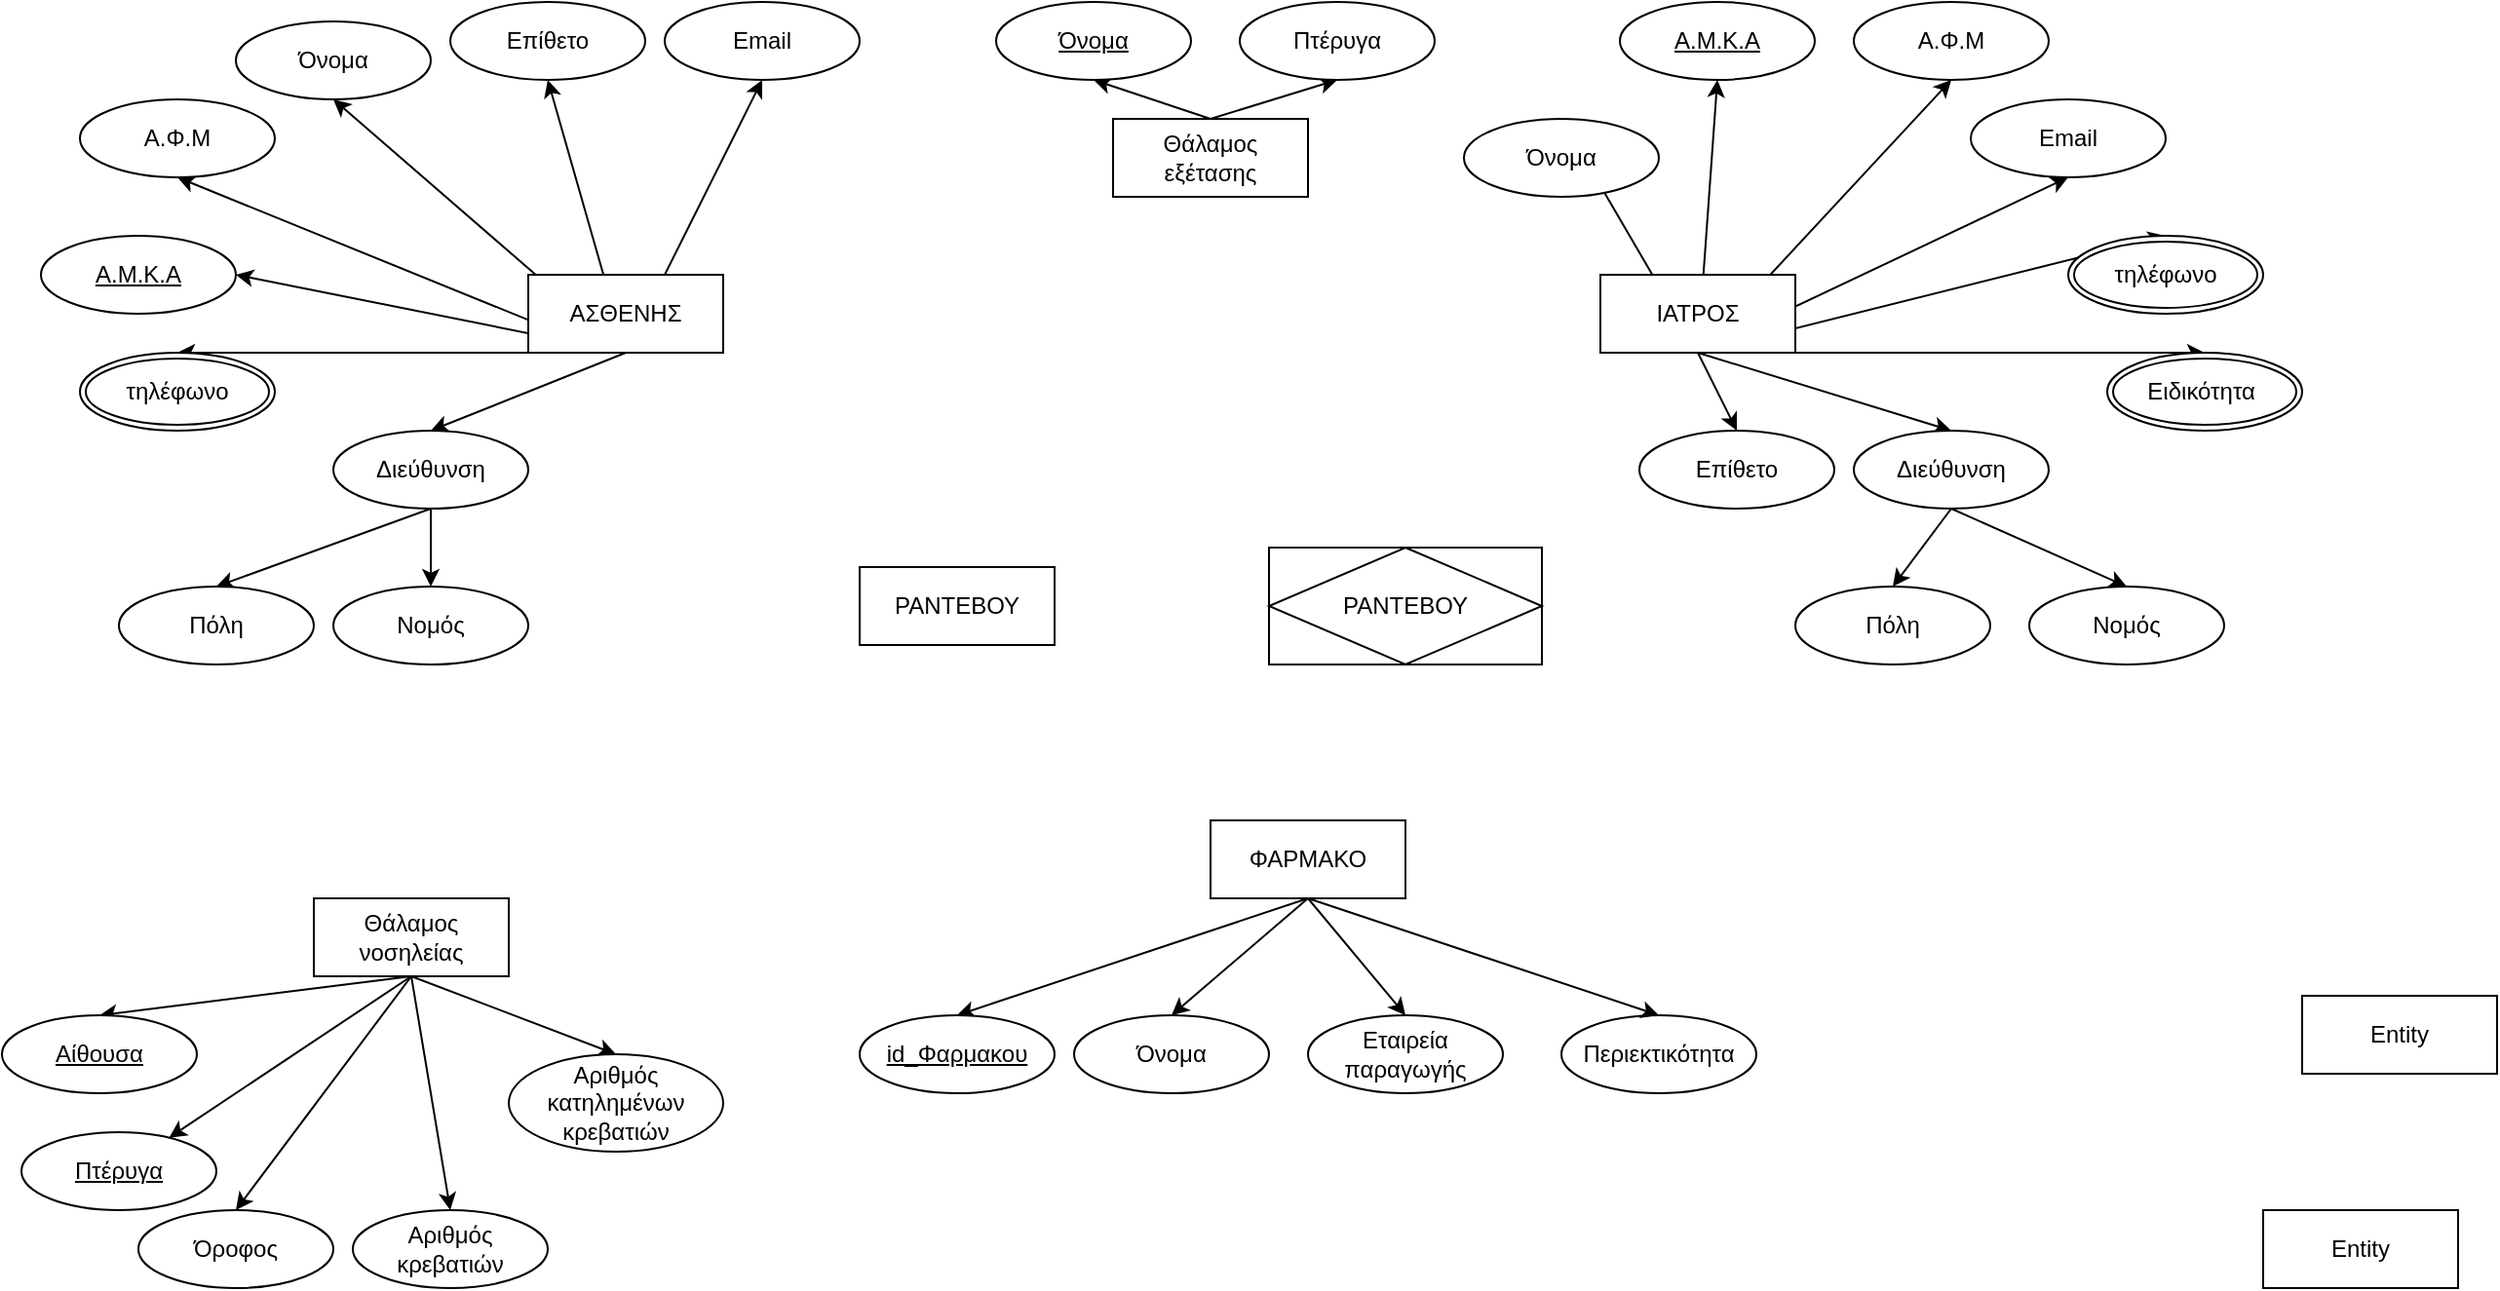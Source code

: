 <mxfile version="22.1.5" type="device">
  <diagram id="R2lEEEUBdFMjLlhIrx00" name="Page-1">
    <mxGraphModel dx="2537" dy="1034" grid="1" gridSize="10" guides="1" tooltips="1" connect="1" arrows="1" fold="1" page="1" pageScale="1" pageWidth="850" pageHeight="1100" math="0" shadow="0" extFonts="Permanent Marker^https://fonts.googleapis.com/css?family=Permanent+Marker">
      <root>
        <mxCell id="0" />
        <mxCell id="1" parent="0" />
        <mxCell id="Y_Nko6VUm1h7sYiDKznF-49" style="rounded=0;orthogonalLoop=1;jettySize=auto;html=1;exitX=0.5;exitY=1;exitDx=0;exitDy=0;entryX=0.5;entryY=0;entryDx=0;entryDy=0;" parent="1" source="Y_Nko6VUm1h7sYiDKznF-1" target="Y_Nko6VUm1h7sYiDKznF-43" edge="1">
          <mxGeometry relative="1" as="geometry" />
        </mxCell>
        <mxCell id="Y_Nko6VUm1h7sYiDKznF-51" style="rounded=0;orthogonalLoop=1;jettySize=auto;html=1;exitX=0.5;exitY=1;exitDx=0;exitDy=0;entryX=0.5;entryY=1;entryDx=0;entryDy=0;" parent="1" source="Y_Nko6VUm1h7sYiDKznF-1" target="Y_Nko6VUm1h7sYiDKznF-7" edge="1">
          <mxGeometry relative="1" as="geometry" />
        </mxCell>
        <mxCell id="Y_Nko6VUm1h7sYiDKznF-53" style="rounded=0;orthogonalLoop=1;jettySize=auto;html=1;exitX=0.5;exitY=1;exitDx=0;exitDy=0;entryX=0.5;entryY=1;entryDx=0;entryDy=0;" parent="1" source="Y_Nko6VUm1h7sYiDKznF-1" target="Y_Nko6VUm1h7sYiDKznF-35" edge="1">
          <mxGeometry relative="1" as="geometry" />
        </mxCell>
        <mxCell id="Y_Nko6VUm1h7sYiDKznF-54" style="rounded=0;orthogonalLoop=1;jettySize=auto;html=1;exitX=0.5;exitY=1;exitDx=0;exitDy=0;entryX=0.5;entryY=0;entryDx=0;entryDy=0;" parent="1" source="Y_Nko6VUm1h7sYiDKznF-1" target="Y_Nko6VUm1h7sYiDKznF-39" edge="1">
          <mxGeometry relative="1" as="geometry" />
        </mxCell>
        <mxCell id="Y_Nko6VUm1h7sYiDKznF-55" style="rounded=0;orthogonalLoop=1;jettySize=auto;html=1;exitX=0.5;exitY=1;exitDx=0;exitDy=0;entryX=0.5;entryY=1;entryDx=0;entryDy=0;" parent="1" source="Y_Nko6VUm1h7sYiDKznF-1" target="Y_Nko6VUm1h7sYiDKznF-38" edge="1">
          <mxGeometry relative="1" as="geometry" />
        </mxCell>
        <mxCell id="Y_Nko6VUm1h7sYiDKznF-58" style="rounded=0;orthogonalLoop=1;jettySize=auto;html=1;exitX=0.5;exitY=1;exitDx=0;exitDy=0;entryX=0.5;entryY=0;entryDx=0;entryDy=0;" parent="1" source="Y_Nko6VUm1h7sYiDKznF-1" target="Y_Nko6VUm1h7sYiDKznF-36" edge="1">
          <mxGeometry relative="1" as="geometry" />
        </mxCell>
        <mxCell id="Y_Nko6VUm1h7sYiDKznF-60" style="rounded=0;orthogonalLoop=1;jettySize=auto;html=1;exitX=0.5;exitY=1;exitDx=0;exitDy=0;entryX=0.5;entryY=0;entryDx=0;entryDy=0;" parent="1" source="Y_Nko6VUm1h7sYiDKznF-1" target="Y_Nko6VUm1h7sYiDKznF-59" edge="1">
          <mxGeometry relative="1" as="geometry" />
        </mxCell>
        <mxCell id="Y_Nko6VUm1h7sYiDKznF-1" value="ΙΑΤΡΟΣ" style="whiteSpace=wrap;html=1;align=center;gradientColor=none;glass=0;" parent="1" vertex="1">
          <mxGeometry x="610" y="200" width="100" height="40" as="geometry" />
        </mxCell>
        <mxCell id="Y_Nko6VUm1h7sYiDKznF-27" style="rounded=0;orthogonalLoop=1;jettySize=auto;html=1;exitX=0.5;exitY=1;exitDx=0;exitDy=0;entryX=0.5;entryY=0;entryDx=0;entryDy=0;" parent="1" source="Y_Nko6VUm1h7sYiDKznF-2" target="Y_Nko6VUm1h7sYiDKznF-8" edge="1">
          <mxGeometry relative="1" as="geometry" />
        </mxCell>
        <mxCell id="Y_Nko6VUm1h7sYiDKznF-28" style="rounded=0;orthogonalLoop=1;jettySize=auto;html=1;exitX=0.5;exitY=1;exitDx=0;exitDy=0;entryX=0.5;entryY=0;entryDx=0;entryDy=0;" parent="1" source="Y_Nko6VUm1h7sYiDKznF-2" target="Y_Nko6VUm1h7sYiDKznF-11" edge="1">
          <mxGeometry relative="1" as="geometry" />
        </mxCell>
        <mxCell id="Y_Nko6VUm1h7sYiDKznF-29" style="rounded=0;orthogonalLoop=1;jettySize=auto;html=1;entryX=1;entryY=0.5;entryDx=0;entryDy=0;exitX=0.5;exitY=1;exitDx=0;exitDy=0;" parent="1" source="Y_Nko6VUm1h7sYiDKznF-2" target="Y_Nko6VUm1h7sYiDKznF-5" edge="1">
          <mxGeometry relative="1" as="geometry">
            <mxPoint x="60" y="200" as="sourcePoint" />
          </mxGeometry>
        </mxCell>
        <mxCell id="Y_Nko6VUm1h7sYiDKznF-30" style="rounded=0;orthogonalLoop=1;jettySize=auto;html=1;exitX=0.41;exitY=0.996;exitDx=0;exitDy=0;entryX=0.5;entryY=1;entryDx=0;entryDy=0;exitPerimeter=0;" parent="1" source="Y_Nko6VUm1h7sYiDKznF-2" target="Y_Nko6VUm1h7sYiDKznF-4" edge="1">
          <mxGeometry relative="1" as="geometry" />
        </mxCell>
        <mxCell id="Y_Nko6VUm1h7sYiDKznF-31" style="rounded=0;orthogonalLoop=1;jettySize=auto;html=1;exitX=0.5;exitY=1;exitDx=0;exitDy=0;entryX=0.5;entryY=1;entryDx=0;entryDy=0;" parent="1" source="Y_Nko6VUm1h7sYiDKznF-2" target="Y_Nko6VUm1h7sYiDKznF-10" edge="1">
          <mxGeometry relative="1" as="geometry" />
        </mxCell>
        <mxCell id="Y_Nko6VUm1h7sYiDKznF-32" style="rounded=0;orthogonalLoop=1;jettySize=auto;html=1;exitX=0.5;exitY=1;exitDx=0;exitDy=0;entryX=0.5;entryY=1;entryDx=0;entryDy=0;" parent="1" source="Y_Nko6VUm1h7sYiDKznF-2" target="Y_Nko6VUm1h7sYiDKznF-9" edge="1">
          <mxGeometry relative="1" as="geometry" />
        </mxCell>
        <mxCell id="Y_Nko6VUm1h7sYiDKznF-33" style="rounded=0;orthogonalLoop=1;jettySize=auto;html=1;exitX=0.5;exitY=1;exitDx=0;exitDy=0;entryX=0.5;entryY=1;entryDx=0;entryDy=0;" parent="1" source="Y_Nko6VUm1h7sYiDKznF-2" target="Y_Nko6VUm1h7sYiDKznF-13" edge="1">
          <mxGeometry relative="1" as="geometry" />
        </mxCell>
        <mxCell id="Y_Nko6VUm1h7sYiDKznF-2" value="ΑΣΘΕΝΗΣ" style="whiteSpace=wrap;html=1;align=center;" parent="1" vertex="1">
          <mxGeometry x="60" y="200" width="100" height="40" as="geometry" />
        </mxCell>
        <mxCell id="Y_Nko6VUm1h7sYiDKznF-4" value="Α.Φ.Μ" style="ellipse;whiteSpace=wrap;html=1;align=center;" parent="1" vertex="1">
          <mxGeometry x="-170" y="110" width="100" height="40" as="geometry" />
        </mxCell>
        <mxCell id="Y_Nko6VUm1h7sYiDKznF-5" value="A.M.K.A" style="ellipse;whiteSpace=wrap;html=1;align=center;fontStyle=4;" parent="1" vertex="1">
          <mxGeometry x="-190" y="180" width="100" height="40" as="geometry" />
        </mxCell>
        <mxCell id="Y_Nko6VUm1h7sYiDKznF-7" value="Α.Φ.Μ" style="ellipse;whiteSpace=wrap;html=1;align=center;" parent="1" vertex="1">
          <mxGeometry x="740" y="60" width="100" height="40" as="geometry" />
        </mxCell>
        <mxCell id="Y_Nko6VUm1h7sYiDKznF-24" style="rounded=0;orthogonalLoop=1;jettySize=auto;html=1;exitX=0.5;exitY=1;exitDx=0;exitDy=0;entryX=0.5;entryY=0;entryDx=0;entryDy=0;" parent="1" source="Y_Nko6VUm1h7sYiDKznF-8" target="Y_Nko6VUm1h7sYiDKznF-15" edge="1">
          <mxGeometry relative="1" as="geometry" />
        </mxCell>
        <mxCell id="Y_Nko6VUm1h7sYiDKznF-26" style="edgeStyle=orthogonalEdgeStyle;rounded=0;orthogonalLoop=1;jettySize=auto;html=1;exitX=0.5;exitY=1;exitDx=0;exitDy=0;entryX=0.5;entryY=0;entryDx=0;entryDy=0;" parent="1" source="Y_Nko6VUm1h7sYiDKznF-8" target="Y_Nko6VUm1h7sYiDKznF-16" edge="1">
          <mxGeometry relative="1" as="geometry" />
        </mxCell>
        <mxCell id="Y_Nko6VUm1h7sYiDKznF-8" value="Διεύθυνση" style="ellipse;whiteSpace=wrap;html=1;align=center;" parent="1" vertex="1">
          <mxGeometry x="-40" y="280" width="100" height="40" as="geometry" />
        </mxCell>
        <mxCell id="Y_Nko6VUm1h7sYiDKznF-9" value="Επίθετο" style="ellipse;whiteSpace=wrap;html=1;align=center;" parent="1" vertex="1">
          <mxGeometry x="20" y="60" width="100" height="40" as="geometry" />
        </mxCell>
        <mxCell id="Y_Nko6VUm1h7sYiDKznF-10" value="Όνομα" style="ellipse;whiteSpace=wrap;html=1;align=center;" parent="1" vertex="1">
          <mxGeometry x="-90" y="70" width="100" height="40" as="geometry" />
        </mxCell>
        <mxCell id="Y_Nko6VUm1h7sYiDKznF-11" value="τηλέφωνο" style="ellipse;shape=doubleEllipse;margin=3;whiteSpace=wrap;html=1;align=center;" parent="1" vertex="1">
          <mxGeometry x="-170" y="240" width="100" height="40" as="geometry" />
        </mxCell>
        <mxCell id="Y_Nko6VUm1h7sYiDKznF-13" value="Email" style="ellipse;whiteSpace=wrap;html=1;align=center;" parent="1" vertex="1">
          <mxGeometry x="130" y="60" width="100" height="40" as="geometry" />
        </mxCell>
        <mxCell id="Y_Nko6VUm1h7sYiDKznF-15" value="Πόλη" style="ellipse;whiteSpace=wrap;html=1;align=center;" parent="1" vertex="1">
          <mxGeometry x="-150" y="360" width="100" height="40" as="geometry" />
        </mxCell>
        <mxCell id="Y_Nko6VUm1h7sYiDKznF-16" value="Νομός" style="ellipse;whiteSpace=wrap;html=1;align=center;" parent="1" vertex="1">
          <mxGeometry x="-40" y="360" width="100" height="40" as="geometry" />
        </mxCell>
        <mxCell id="Y_Nko6VUm1h7sYiDKznF-35" value="Email" style="ellipse;whiteSpace=wrap;html=1;align=center;" parent="1" vertex="1">
          <mxGeometry x="800" y="110" width="100" height="40" as="geometry" />
        </mxCell>
        <mxCell id="Y_Nko6VUm1h7sYiDKznF-36" value="Όνομα" style="ellipse;whiteSpace=wrap;html=1;align=center;" parent="1" vertex="1">
          <mxGeometry x="540" y="120" width="100" height="40" as="geometry" />
        </mxCell>
        <mxCell id="Y_Nko6VUm1h7sYiDKznF-37" value="Επίθετο" style="ellipse;whiteSpace=wrap;html=1;align=center;" parent="1" vertex="1">
          <mxGeometry x="630" y="280" width="100" height="40" as="geometry" />
        </mxCell>
        <mxCell id="Y_Nko6VUm1h7sYiDKznF-38" value="A.M.K.A" style="ellipse;whiteSpace=wrap;html=1;align=center;fontStyle=4;" parent="1" vertex="1">
          <mxGeometry x="620" y="60" width="100" height="40" as="geometry" />
        </mxCell>
        <mxCell id="Y_Nko6VUm1h7sYiDKznF-39" value="τηλέφωνο" style="ellipse;shape=doubleEllipse;margin=3;whiteSpace=wrap;html=1;align=center;" parent="1" vertex="1">
          <mxGeometry x="850" y="180" width="100" height="40" as="geometry" />
        </mxCell>
        <mxCell id="Y_Nko6VUm1h7sYiDKznF-41" style="rounded=0;orthogonalLoop=1;jettySize=auto;html=1;exitX=0.5;exitY=1;exitDx=0;exitDy=0;entryX=0.5;entryY=0;entryDx=0;entryDy=0;" parent="1" source="Y_Nko6VUm1h7sYiDKznF-43" target="Y_Nko6VUm1h7sYiDKznF-45" edge="1">
          <mxGeometry relative="1" as="geometry">
            <mxPoint x="659.76" y="350" as="targetPoint" />
          </mxGeometry>
        </mxCell>
        <mxCell id="Y_Nko6VUm1h7sYiDKznF-42" style="rounded=0;orthogonalLoop=1;jettySize=auto;html=1;exitX=0.5;exitY=1;exitDx=0;exitDy=0;entryX=0.5;entryY=0;entryDx=0;entryDy=0;" parent="1" source="Y_Nko6VUm1h7sYiDKznF-43" target="zEavaUoaJ85FBfORmJAa-6" edge="1">
          <mxGeometry relative="1" as="geometry">
            <mxPoint x="870" y="360" as="targetPoint" />
          </mxGeometry>
        </mxCell>
        <mxCell id="Y_Nko6VUm1h7sYiDKznF-43" value="Διεύθυνση" style="ellipse;whiteSpace=wrap;html=1;align=center;" parent="1" vertex="1">
          <mxGeometry x="740" y="280" width="100" height="40" as="geometry" />
        </mxCell>
        <mxCell id="Y_Nko6VUm1h7sYiDKznF-45" value="Πόλη" style="ellipse;whiteSpace=wrap;html=1;align=center;" parent="1" vertex="1">
          <mxGeometry x="710" y="360" width="100" height="40" as="geometry" />
        </mxCell>
        <mxCell id="Y_Nko6VUm1h7sYiDKznF-57" style="rounded=0;orthogonalLoop=1;jettySize=auto;html=1;exitX=0.5;exitY=1;exitDx=0;exitDy=0;entryX=0.5;entryY=0;entryDx=0;entryDy=0;" parent="1" source="Y_Nko6VUm1h7sYiDKznF-1" target="Y_Nko6VUm1h7sYiDKznF-37" edge="1">
          <mxGeometry relative="1" as="geometry" />
        </mxCell>
        <mxCell id="Y_Nko6VUm1h7sYiDKznF-59" value="Ειδικότητα&amp;nbsp;" style="ellipse;shape=doubleEllipse;margin=3;whiteSpace=wrap;html=1;align=center;" parent="1" vertex="1">
          <mxGeometry x="870" y="240" width="100" height="40" as="geometry" />
        </mxCell>
        <mxCell id="Y_Nko6VUm1h7sYiDKznF-66" style="rounded=0;orthogonalLoop=1;jettySize=auto;html=1;exitX=0.5;exitY=0;exitDx=0;exitDy=0;entryX=0.5;entryY=1;entryDx=0;entryDy=0;" parent="1" source="Y_Nko6VUm1h7sYiDKznF-61" target="Y_Nko6VUm1h7sYiDKznF-65" edge="1">
          <mxGeometry relative="1" as="geometry" />
        </mxCell>
        <mxCell id="Y_Nko6VUm1h7sYiDKznF-67" style="rounded=0;orthogonalLoop=1;jettySize=auto;html=1;exitX=0.5;exitY=0;exitDx=0;exitDy=0;entryX=0.5;entryY=1;entryDx=0;entryDy=0;" parent="1" source="Y_Nko6VUm1h7sYiDKznF-61" target="Y_Nko6VUm1h7sYiDKznF-64" edge="1">
          <mxGeometry relative="1" as="geometry" />
        </mxCell>
        <mxCell id="Y_Nko6VUm1h7sYiDKznF-61" value="Θάλαμος εξέτασης" style="whiteSpace=wrap;html=1;align=center;" parent="1" vertex="1">
          <mxGeometry x="360" y="120" width="100" height="40" as="geometry" />
        </mxCell>
        <mxCell id="Y_Nko6VUm1h7sYiDKznF-64" value="Πτέρυγα" style="ellipse;whiteSpace=wrap;html=1;align=center;" parent="1" vertex="1">
          <mxGeometry x="425" y="60" width="100" height="40" as="geometry" />
        </mxCell>
        <mxCell id="Y_Nko6VUm1h7sYiDKznF-65" value="Όνομα" style="ellipse;whiteSpace=wrap;html=1;align=center;fontStyle=4;" parent="1" vertex="1">
          <mxGeometry x="300" y="60" width="100" height="40" as="geometry" />
        </mxCell>
        <mxCell id="Y_Nko6VUm1h7sYiDKznF-79" style="rounded=0;orthogonalLoop=1;jettySize=auto;html=1;exitX=0.5;exitY=1;exitDx=0;exitDy=0;entryX=0.5;entryY=0;entryDx=0;entryDy=0;" parent="1" source="Y_Nko6VUm1h7sYiDKznF-69" target="Y_Nko6VUm1h7sYiDKznF-70" edge="1">
          <mxGeometry relative="1" as="geometry" />
        </mxCell>
        <mxCell id="Y_Nko6VUm1h7sYiDKznF-80" style="rounded=0;orthogonalLoop=1;jettySize=auto;html=1;exitX=0.5;exitY=1;exitDx=0;exitDy=0;" parent="1" source="Y_Nko6VUm1h7sYiDKznF-69" target="Y_Nko6VUm1h7sYiDKznF-71" edge="1">
          <mxGeometry relative="1" as="geometry" />
        </mxCell>
        <mxCell id="Y_Nko6VUm1h7sYiDKznF-81" style="rounded=0;orthogonalLoop=1;jettySize=auto;html=1;exitX=0.5;exitY=1;exitDx=0;exitDy=0;entryX=0.5;entryY=0;entryDx=0;entryDy=0;" parent="1" source="Y_Nko6VUm1h7sYiDKznF-69" target="Y_Nko6VUm1h7sYiDKznF-74" edge="1">
          <mxGeometry relative="1" as="geometry" />
        </mxCell>
        <mxCell id="Y_Nko6VUm1h7sYiDKznF-82" style="rounded=0;orthogonalLoop=1;jettySize=auto;html=1;exitX=0.5;exitY=1;exitDx=0;exitDy=0;entryX=0.5;entryY=0;entryDx=0;entryDy=0;" parent="1" source="Y_Nko6VUm1h7sYiDKznF-69" target="Y_Nko6VUm1h7sYiDKznF-78" edge="1">
          <mxGeometry relative="1" as="geometry" />
        </mxCell>
        <mxCell id="Y_Nko6VUm1h7sYiDKznF-83" style="rounded=0;orthogonalLoop=1;jettySize=auto;html=1;exitX=0.5;exitY=1;exitDx=0;exitDy=0;entryX=0.5;entryY=0;entryDx=0;entryDy=0;" parent="1" source="Y_Nko6VUm1h7sYiDKznF-69" target="Y_Nko6VUm1h7sYiDKznF-77" edge="1">
          <mxGeometry relative="1" as="geometry" />
        </mxCell>
        <mxCell id="Y_Nko6VUm1h7sYiDKznF-69" value="Θάλαμος νοσηλείας" style="whiteSpace=wrap;html=1;align=center;" parent="1" vertex="1">
          <mxGeometry x="-50" y="520" width="100" height="40" as="geometry" />
        </mxCell>
        <mxCell id="Y_Nko6VUm1h7sYiDKznF-70" value="Αίθουσα" style="ellipse;whiteSpace=wrap;html=1;align=center;fontStyle=4;" parent="1" vertex="1">
          <mxGeometry x="-210" y="580" width="100" height="40" as="geometry" />
        </mxCell>
        <mxCell id="Y_Nko6VUm1h7sYiDKznF-71" value="Πτέρυγα" style="ellipse;whiteSpace=wrap;html=1;align=center;fontStyle=4;" parent="1" vertex="1">
          <mxGeometry x="-200" y="640" width="100" height="40" as="geometry" />
        </mxCell>
        <mxCell id="Y_Nko6VUm1h7sYiDKznF-72" value="Περιεκτικότητα" style="ellipse;whiteSpace=wrap;html=1;align=center;" parent="1" vertex="1">
          <mxGeometry x="590" y="580" width="100" height="40" as="geometry" />
        </mxCell>
        <mxCell id="Y_Nko6VUm1h7sYiDKznF-73" value="Εταιρεία παραγωγής&lt;br&gt;" style="ellipse;whiteSpace=wrap;html=1;align=center;" parent="1" vertex="1">
          <mxGeometry x="460" y="580" width="100" height="40" as="geometry" />
        </mxCell>
        <mxCell id="Y_Nko6VUm1h7sYiDKznF-74" value="Αριθμός κρεβατιών" style="ellipse;whiteSpace=wrap;html=1;align=center;" parent="1" vertex="1">
          <mxGeometry x="-30" y="680" width="100" height="40" as="geometry" />
        </mxCell>
        <mxCell id="Y_Nko6VUm1h7sYiDKznF-77" value="Αριθμός κατηλημένων κρεβατιών" style="ellipse;whiteSpace=wrap;html=1;align=center;" parent="1" vertex="1">
          <mxGeometry x="50" y="600" width="110" height="50" as="geometry" />
        </mxCell>
        <mxCell id="Y_Nko6VUm1h7sYiDKznF-78" value="Όροφος" style="ellipse;whiteSpace=wrap;html=1;align=center;" parent="1" vertex="1">
          <mxGeometry x="-140" y="680" width="100" height="40" as="geometry" />
        </mxCell>
        <mxCell id="zEavaUoaJ85FBfORmJAa-11" style="rounded=0;orthogonalLoop=1;jettySize=auto;html=1;exitX=0.5;exitY=1;exitDx=0;exitDy=0;entryX=0.5;entryY=0;entryDx=0;entryDy=0;" edge="1" parent="1" source="zEavaUoaJ85FBfORmJAa-1" target="zEavaUoaJ85FBfORmJAa-10">
          <mxGeometry relative="1" as="geometry" />
        </mxCell>
        <mxCell id="zEavaUoaJ85FBfORmJAa-12" style="rounded=0;orthogonalLoop=1;jettySize=auto;html=1;exitX=0.5;exitY=1;exitDx=0;exitDy=0;entryX=0.5;entryY=0;entryDx=0;entryDy=0;" edge="1" parent="1" source="zEavaUoaJ85FBfORmJAa-1" target="zEavaUoaJ85FBfORmJAa-7">
          <mxGeometry relative="1" as="geometry" />
        </mxCell>
        <mxCell id="zEavaUoaJ85FBfORmJAa-13" style="rounded=0;orthogonalLoop=1;jettySize=auto;html=1;exitX=0.5;exitY=1;exitDx=0;exitDy=0;entryX=0.5;entryY=0;entryDx=0;entryDy=0;" edge="1" parent="1" source="zEavaUoaJ85FBfORmJAa-1" target="Y_Nko6VUm1h7sYiDKznF-73">
          <mxGeometry relative="1" as="geometry" />
        </mxCell>
        <mxCell id="zEavaUoaJ85FBfORmJAa-14" style="rounded=0;orthogonalLoop=1;jettySize=auto;html=1;exitX=0.5;exitY=1;exitDx=0;exitDy=0;entryX=0.5;entryY=0;entryDx=0;entryDy=0;" edge="1" parent="1" source="zEavaUoaJ85FBfORmJAa-1" target="Y_Nko6VUm1h7sYiDKznF-72">
          <mxGeometry relative="1" as="geometry" />
        </mxCell>
        <mxCell id="zEavaUoaJ85FBfORmJAa-1" value="ΦΑΡΜΑΚΟ&lt;br&gt;" style="whiteSpace=wrap;html=1;align=center;" vertex="1" parent="1">
          <mxGeometry x="410" y="480" width="100" height="40" as="geometry" />
        </mxCell>
        <mxCell id="zEavaUoaJ85FBfORmJAa-2" value="Entity" style="whiteSpace=wrap;html=1;align=center;" vertex="1" parent="1">
          <mxGeometry x="950" y="680" width="100" height="40" as="geometry" />
        </mxCell>
        <mxCell id="zEavaUoaJ85FBfORmJAa-3" value="Entity" style="whiteSpace=wrap;html=1;align=center;" vertex="1" parent="1">
          <mxGeometry x="970" y="570" width="100" height="40" as="geometry" />
        </mxCell>
        <mxCell id="zEavaUoaJ85FBfORmJAa-4" value="ΡΑΝΤΕΒΟΥ" style="whiteSpace=wrap;html=1;align=center;" vertex="1" parent="1">
          <mxGeometry x="230" y="350" width="100" height="40" as="geometry" />
        </mxCell>
        <mxCell id="zEavaUoaJ85FBfORmJAa-6" value="Νομός" style="ellipse;whiteSpace=wrap;html=1;align=center;" vertex="1" parent="1">
          <mxGeometry x="830" y="360" width="100" height="40" as="geometry" />
        </mxCell>
        <mxCell id="zEavaUoaJ85FBfORmJAa-7" value="Όνομα&lt;br&gt;" style="ellipse;whiteSpace=wrap;html=1;align=center;" vertex="1" parent="1">
          <mxGeometry x="340" y="580" width="100" height="40" as="geometry" />
        </mxCell>
        <mxCell id="zEavaUoaJ85FBfORmJAa-10" value="id_Φαρμακου" style="ellipse;whiteSpace=wrap;html=1;align=center;fontStyle=4;" vertex="1" parent="1">
          <mxGeometry x="230" y="580" width="100" height="40" as="geometry" />
        </mxCell>
        <mxCell id="zEavaUoaJ85FBfORmJAa-15" value="ΡΑΝΤΕΒΟΥ" style="shape=associativeEntity;whiteSpace=wrap;html=1;align=center;" vertex="1" parent="1">
          <mxGeometry x="440" y="340" width="140" height="60" as="geometry" />
        </mxCell>
      </root>
    </mxGraphModel>
  </diagram>
</mxfile>
